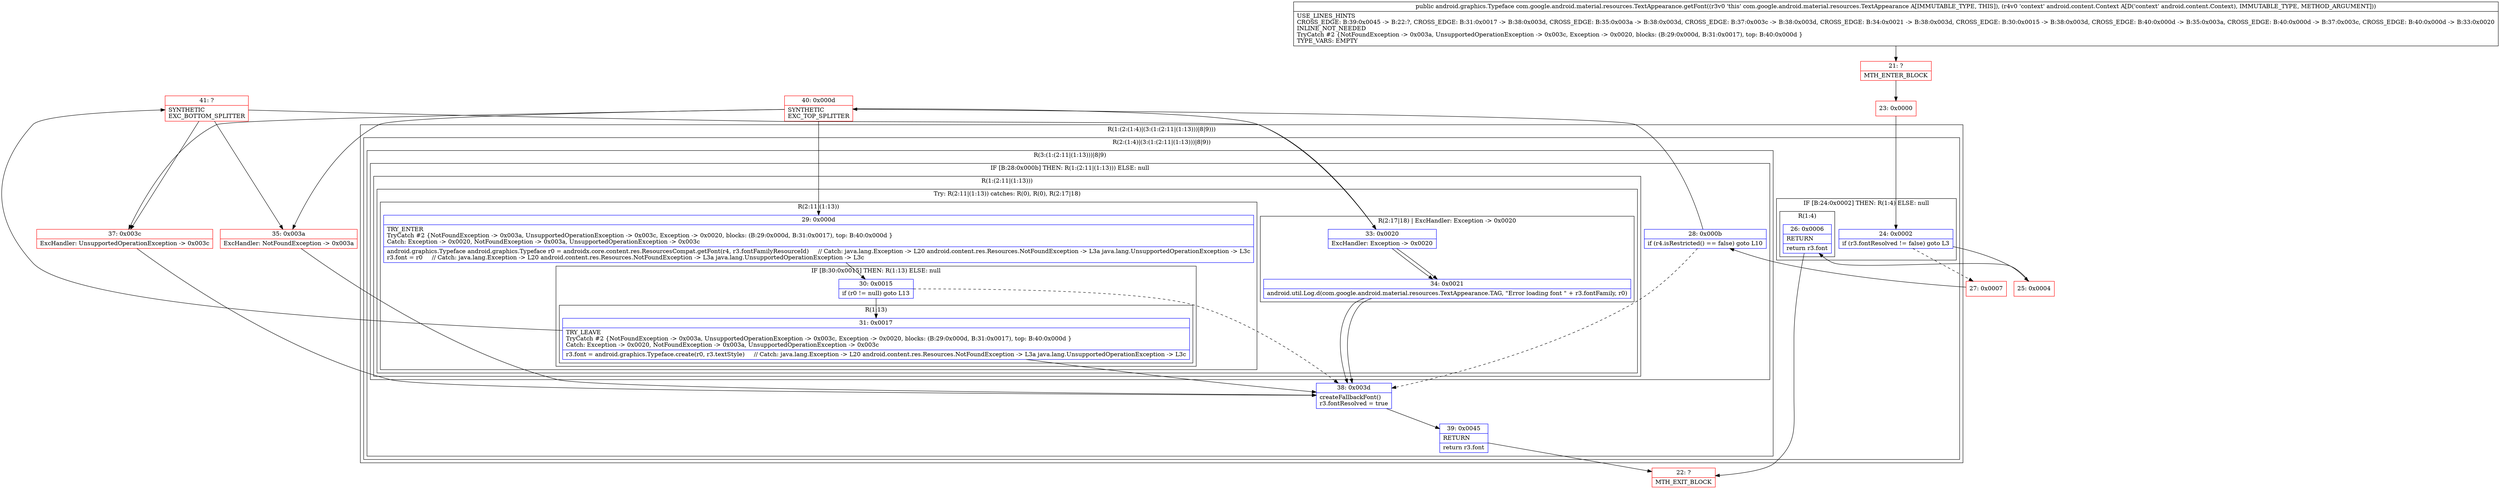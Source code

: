 digraph "CFG forcom.google.android.material.resources.TextAppearance.getFont(Landroid\/content\/Context;)Landroid\/graphics\/Typeface;" {
subgraph cluster_Region_1915614375 {
label = "R(1:(2:(1:4)|(3:(1:(2:11|(1:13)))|8|9)))";
node [shape=record,color=blue];
subgraph cluster_Region_683532634 {
label = "R(2:(1:4)|(3:(1:(2:11|(1:13)))|8|9))";
node [shape=record,color=blue];
subgraph cluster_IfRegion_592814331 {
label = "IF [B:24:0x0002] THEN: R(1:4) ELSE: null";
node [shape=record,color=blue];
Node_24 [shape=record,label="{24\:\ 0x0002|if (r3.fontResolved != false) goto L3\l}"];
subgraph cluster_Region_1976813848 {
label = "R(1:4)";
node [shape=record,color=blue];
Node_26 [shape=record,label="{26\:\ 0x0006|RETURN\l|return r3.font\l}"];
}
}
subgraph cluster_Region_1749455817 {
label = "R(3:(1:(2:11|(1:13)))|8|9)";
node [shape=record,color=blue];
subgraph cluster_IfRegion_792070314 {
label = "IF [B:28:0x000b] THEN: R(1:(2:11|(1:13))) ELSE: null";
node [shape=record,color=blue];
Node_28 [shape=record,label="{28\:\ 0x000b|if (r4.isRestricted() == false) goto L10\l}"];
subgraph cluster_Region_568993743 {
label = "R(1:(2:11|(1:13)))";
node [shape=record,color=blue];
subgraph cluster_TryCatchRegion_1243259363 {
label = "Try: R(2:11|(1:13)) catches: R(0), R(0), R(2:17|18)";
node [shape=record,color=blue];
subgraph cluster_Region_114995359 {
label = "R(2:11|(1:13))";
node [shape=record,color=blue];
Node_29 [shape=record,label="{29\:\ 0x000d|TRY_ENTER\lTryCatch #2 \{NotFoundException \-\> 0x003a, UnsupportedOperationException \-\> 0x003c, Exception \-\> 0x0020, blocks: (B:29:0x000d, B:31:0x0017), top: B:40:0x000d \}\lCatch: Exception \-\> 0x0020, NotFoundException \-\> 0x003a, UnsupportedOperationException \-\> 0x003c\l|android.graphics.Typeface android.graphics.Typeface r0 = androidx.core.content.res.ResourcesCompat.getFont(r4, r3.fontFamilyResourceId)     \/\/ Catch: java.lang.Exception \-\> L20 android.content.res.Resources.NotFoundException \-\> L3a java.lang.UnsupportedOperationException \-\> L3c\lr3.font = r0     \/\/ Catch: java.lang.Exception \-\> L20 android.content.res.Resources.NotFoundException \-\> L3a java.lang.UnsupportedOperationException \-\> L3c\l}"];
subgraph cluster_IfRegion_19185833 {
label = "IF [B:30:0x0015] THEN: R(1:13) ELSE: null";
node [shape=record,color=blue];
Node_30 [shape=record,label="{30\:\ 0x0015|if (r0 != null) goto L13\l}"];
subgraph cluster_Region_1398449969 {
label = "R(1:13)";
node [shape=record,color=blue];
Node_31 [shape=record,label="{31\:\ 0x0017|TRY_LEAVE\lTryCatch #2 \{NotFoundException \-\> 0x003a, UnsupportedOperationException \-\> 0x003c, Exception \-\> 0x0020, blocks: (B:29:0x000d, B:31:0x0017), top: B:40:0x000d \}\lCatch: Exception \-\> 0x0020, NotFoundException \-\> 0x003a, UnsupportedOperationException \-\> 0x003c\l|r3.font = android.graphics.Typeface.create(r0, r3.textStyle)     \/\/ Catch: java.lang.Exception \-\> L20 android.content.res.Resources.NotFoundException \-\> L3a java.lang.UnsupportedOperationException \-\> L3c\l}"];
}
}
}
subgraph cluster_Region_371112882 {
label = "R(0) | ExcHandler: NotFoundException \-\> 0x003a\l";
node [shape=record,color=blue];
}
subgraph cluster_Region_166892163 {
label = "R(0) | ExcHandler: UnsupportedOperationException \-\> 0x003c\l";
node [shape=record,color=blue];
}
subgraph cluster_Region_2044069933 {
label = "R(2:17|18) | ExcHandler: Exception \-\> 0x0020\l";
node [shape=record,color=blue];
Node_33 [shape=record,label="{33\:\ 0x0020|ExcHandler: Exception \-\> 0x0020\l}"];
Node_34 [shape=record,label="{34\:\ 0x0021|android.util.Log.d(com.google.android.material.resources.TextAppearance.TAG, \"Error loading font \" + r3.fontFamily, r0)\l}"];
}
}
}
}
Node_38 [shape=record,label="{38\:\ 0x003d|createFallbackFont()\lr3.fontResolved = true\l}"];
Node_39 [shape=record,label="{39\:\ 0x0045|RETURN\l|return r3.font\l}"];
}
}
}
subgraph cluster_Region_166892163 {
label = "R(0) | ExcHandler: UnsupportedOperationException \-\> 0x003c\l";
node [shape=record,color=blue];
}
subgraph cluster_Region_371112882 {
label = "R(0) | ExcHandler: NotFoundException \-\> 0x003a\l";
node [shape=record,color=blue];
}
subgraph cluster_Region_2044069933 {
label = "R(2:17|18) | ExcHandler: Exception \-\> 0x0020\l";
node [shape=record,color=blue];
Node_33 [shape=record,label="{33\:\ 0x0020|ExcHandler: Exception \-\> 0x0020\l}"];
Node_34 [shape=record,label="{34\:\ 0x0021|android.util.Log.d(com.google.android.material.resources.TextAppearance.TAG, \"Error loading font \" + r3.fontFamily, r0)\l}"];
}
Node_21 [shape=record,color=red,label="{21\:\ ?|MTH_ENTER_BLOCK\l}"];
Node_23 [shape=record,color=red,label="{23\:\ 0x0000}"];
Node_25 [shape=record,color=red,label="{25\:\ 0x0004}"];
Node_22 [shape=record,color=red,label="{22\:\ ?|MTH_EXIT_BLOCK\l}"];
Node_27 [shape=record,color=red,label="{27\:\ 0x0007}"];
Node_40 [shape=record,color=red,label="{40\:\ 0x000d|SYNTHETIC\lEXC_TOP_SPLITTER\l}"];
Node_41 [shape=record,color=red,label="{41\:\ ?|SYNTHETIC\lEXC_BOTTOM_SPLITTER\l}"];
Node_35 [shape=record,color=red,label="{35\:\ 0x003a|ExcHandler: NotFoundException \-\> 0x003a\l}"];
Node_37 [shape=record,color=red,label="{37\:\ 0x003c|ExcHandler: UnsupportedOperationException \-\> 0x003c\l}"];
MethodNode[shape=record,label="{public android.graphics.Typeface com.google.android.material.resources.TextAppearance.getFont((r3v0 'this' com.google.android.material.resources.TextAppearance A[IMMUTABLE_TYPE, THIS]), (r4v0 'context' android.content.Context A[D('context' android.content.Context), IMMUTABLE_TYPE, METHOD_ARGUMENT]))  | USE_LINES_HINTS\lCROSS_EDGE: B:39:0x0045 \-\> B:22:?, CROSS_EDGE: B:31:0x0017 \-\> B:38:0x003d, CROSS_EDGE: B:35:0x003a \-\> B:38:0x003d, CROSS_EDGE: B:37:0x003c \-\> B:38:0x003d, CROSS_EDGE: B:34:0x0021 \-\> B:38:0x003d, CROSS_EDGE: B:30:0x0015 \-\> B:38:0x003d, CROSS_EDGE: B:40:0x000d \-\> B:35:0x003a, CROSS_EDGE: B:40:0x000d \-\> B:37:0x003c, CROSS_EDGE: B:40:0x000d \-\> B:33:0x0020\lINLINE_NOT_NEEDED\lTryCatch #2 \{NotFoundException \-\> 0x003a, UnsupportedOperationException \-\> 0x003c, Exception \-\> 0x0020, blocks: (B:29:0x000d, B:31:0x0017), top: B:40:0x000d \}\lTYPE_VARS: EMPTY\l}"];
MethodNode -> Node_21;Node_24 -> Node_25;
Node_24 -> Node_27[style=dashed];
Node_26 -> Node_22;
Node_28 -> Node_38[style=dashed];
Node_28 -> Node_40;
Node_29 -> Node_30;
Node_30 -> Node_31;
Node_30 -> Node_38[style=dashed];
Node_31 -> Node_38;
Node_31 -> Node_41;
Node_33 -> Node_34;
Node_34 -> Node_38;
Node_38 -> Node_39;
Node_39 -> Node_22;
Node_33 -> Node_34;
Node_34 -> Node_38;
Node_21 -> Node_23;
Node_23 -> Node_24;
Node_25 -> Node_26;
Node_27 -> Node_28;
Node_40 -> Node_29;
Node_40 -> Node_35;
Node_40 -> Node_37;
Node_40 -> Node_33;
Node_41 -> Node_35;
Node_41 -> Node_37;
Node_41 -> Node_33;
Node_35 -> Node_38;
Node_37 -> Node_38;
}

